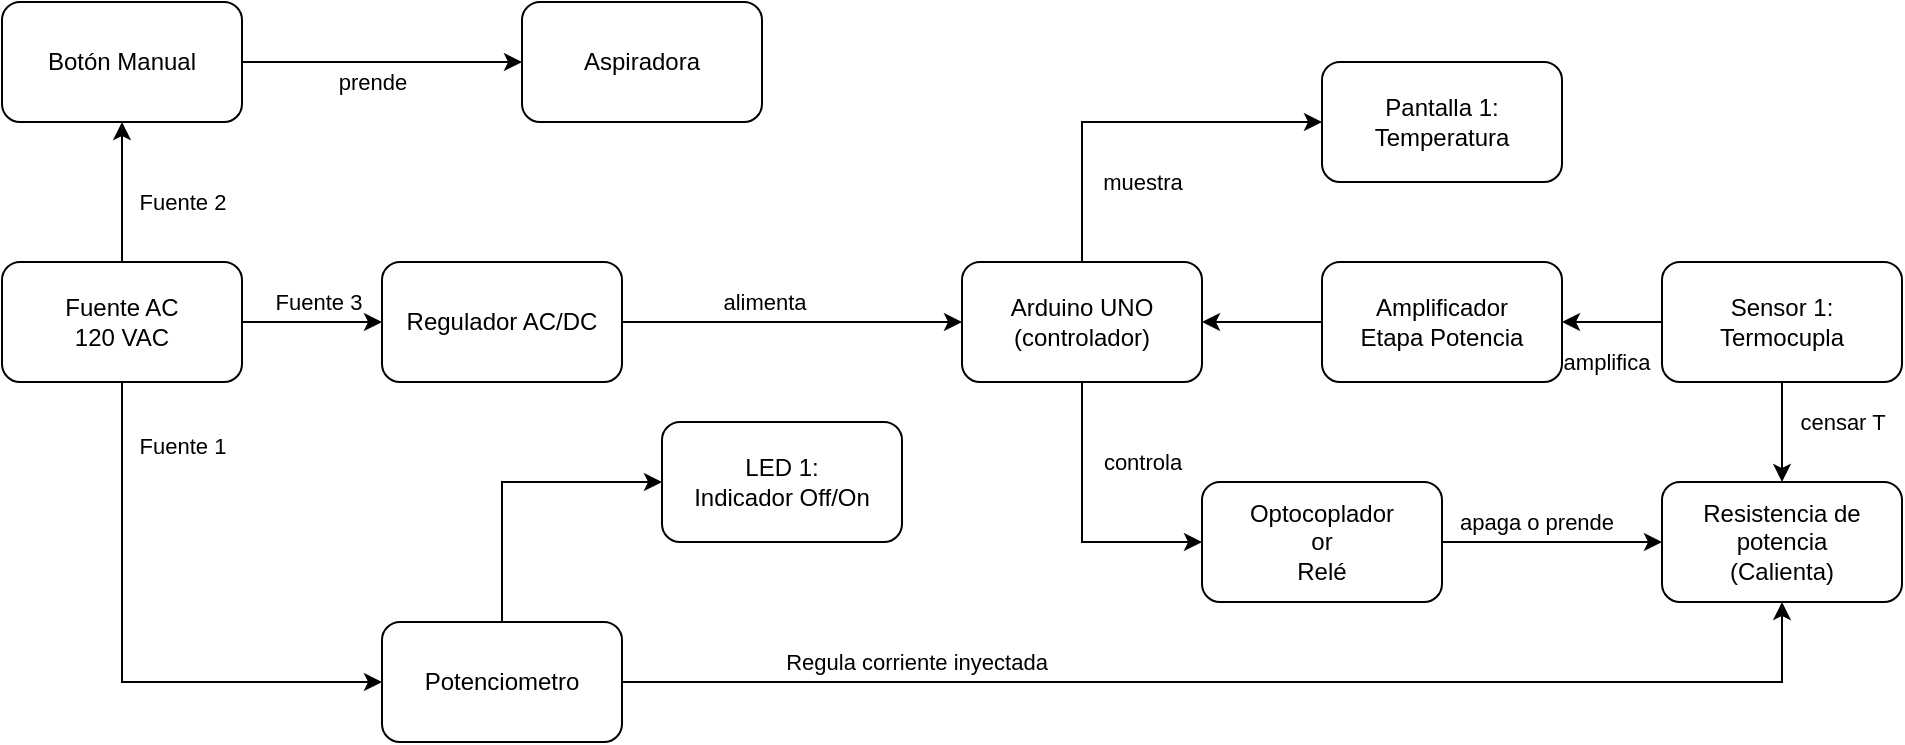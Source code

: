 <mxfile version="25.0.1">
  <diagram name="Página-1" id="yNcpjdk3RDNo13DC7Str">
    <mxGraphModel dx="1120" dy="442" grid="1" gridSize="10" guides="1" tooltips="1" connect="1" arrows="1" fold="1" page="1" pageScale="1" pageWidth="827" pageHeight="1169" math="0" shadow="0">
      <root>
        <mxCell id="0" />
        <mxCell id="1" parent="0" />
        <mxCell id="Ge8NZZEA4h7eeyGSVmn_-33" style="edgeStyle=orthogonalEdgeStyle;rounded=0;orthogonalLoop=1;jettySize=auto;html=1;exitX=0.5;exitY=0;exitDx=0;exitDy=0;" parent="1" source="Ge8NZZEA4h7eeyGSVmn_-2" target="Ge8NZZEA4h7eeyGSVmn_-32" edge="1">
          <mxGeometry relative="1" as="geometry" />
        </mxCell>
        <mxCell id="TDv_XsuFNwHA5ezzhaTB-3" value="Fuente 2" style="edgeLabel;html=1;align=center;verticalAlign=middle;resizable=0;points=[];" parent="Ge8NZZEA4h7eeyGSVmn_-33" vertex="1" connectable="0">
          <mxGeometry x="-0.145" relative="1" as="geometry">
            <mxPoint x="30" as="offset" />
          </mxGeometry>
        </mxCell>
        <mxCell id="Ge8NZZEA4h7eeyGSVmn_-37" value="" style="edgeStyle=orthogonalEdgeStyle;rounded=0;orthogonalLoop=1;jettySize=auto;html=1;entryX=0;entryY=0.5;entryDx=0;entryDy=0;" parent="1" source="Ge8NZZEA4h7eeyGSVmn_-2" target="Ge8NZZEA4h7eeyGSVmn_-3" edge="1">
          <mxGeometry relative="1" as="geometry">
            <mxPoint x="160" y="240" as="targetPoint" />
          </mxGeometry>
        </mxCell>
        <mxCell id="TDv_XsuFNwHA5ezzhaTB-5" value="Fuente 3" style="edgeLabel;html=1;align=center;verticalAlign=middle;resizable=0;points=[];" parent="Ge8NZZEA4h7eeyGSVmn_-37" vertex="1" connectable="0">
          <mxGeometry x="0.091" y="-1" relative="1" as="geometry">
            <mxPoint y="-11" as="offset" />
          </mxGeometry>
        </mxCell>
        <mxCell id="TDv_XsuFNwHA5ezzhaTB-11" style="edgeStyle=orthogonalEdgeStyle;rounded=0;orthogonalLoop=1;jettySize=auto;html=1;entryX=0;entryY=0.5;entryDx=0;entryDy=0;" parent="1" source="Ge8NZZEA4h7eeyGSVmn_-2" target="TDv_XsuFNwHA5ezzhaTB-7" edge="1">
          <mxGeometry relative="1" as="geometry">
            <Array as="points">
              <mxPoint x="60" y="420" />
            </Array>
          </mxGeometry>
        </mxCell>
        <mxCell id="TDv_XsuFNwHA5ezzhaTB-16" value="Fuente 1" style="edgeLabel;html=1;align=center;verticalAlign=middle;resizable=0;points=[];" parent="TDv_XsuFNwHA5ezzhaTB-11" vertex="1" connectable="0">
          <mxGeometry x="-0.75" y="-4" relative="1" as="geometry">
            <mxPoint x="34" y="-3" as="offset" />
          </mxGeometry>
        </mxCell>
        <mxCell id="Ge8NZZEA4h7eeyGSVmn_-2" value="Fuente AC&lt;div&gt;120 VAC&lt;/div&gt;" style="rounded=1;whiteSpace=wrap;html=1;" parent="1" vertex="1">
          <mxGeometry y="210" width="120" height="60" as="geometry" />
        </mxCell>
        <mxCell id="Ge8NZZEA4h7eeyGSVmn_-7" value="" style="edgeStyle=orthogonalEdgeStyle;rounded=0;orthogonalLoop=1;jettySize=auto;html=1;" parent="1" source="Ge8NZZEA4h7eeyGSVmn_-3" target="Ge8NZZEA4h7eeyGSVmn_-4" edge="1">
          <mxGeometry relative="1" as="geometry" />
        </mxCell>
        <mxCell id="TDv_XsuFNwHA5ezzhaTB-6" value="alimenta" style="edgeLabel;html=1;align=center;verticalAlign=middle;resizable=0;points=[];" parent="Ge8NZZEA4h7eeyGSVmn_-7" vertex="1" connectable="0">
          <mxGeometry x="-0.169" y="2" relative="1" as="geometry">
            <mxPoint y="-8" as="offset" />
          </mxGeometry>
        </mxCell>
        <mxCell id="Ge8NZZEA4h7eeyGSVmn_-3" value="Regulador AC/DC" style="rounded=1;whiteSpace=wrap;html=1;" parent="1" vertex="1">
          <mxGeometry x="190" y="210" width="120" height="60" as="geometry" />
        </mxCell>
        <mxCell id="Ge8NZZEA4h7eeyGSVmn_-23" value="" style="edgeStyle=orthogonalEdgeStyle;rounded=0;orthogonalLoop=1;jettySize=auto;html=1;" parent="1" source="Ge8NZZEA4h7eeyGSVmn_-4" target="Ge8NZZEA4h7eeyGSVmn_-22" edge="1">
          <mxGeometry relative="1" as="geometry">
            <Array as="points">
              <mxPoint x="540" y="350" />
            </Array>
          </mxGeometry>
        </mxCell>
        <mxCell id="TDv_XsuFNwHA5ezzhaTB-21" value="controla" style="edgeLabel;html=1;align=center;verticalAlign=middle;resizable=0;points=[];" parent="Ge8NZZEA4h7eeyGSVmn_-23" vertex="1" connectable="0">
          <mxGeometry x="-0.1" y="2" relative="1" as="geometry">
            <mxPoint x="28" y="-23" as="offset" />
          </mxGeometry>
        </mxCell>
        <mxCell id="Ge8NZZEA4h7eeyGSVmn_-31" style="edgeStyle=orthogonalEdgeStyle;rounded=0;orthogonalLoop=1;jettySize=auto;html=1;entryX=0;entryY=0.5;entryDx=0;entryDy=0;" parent="1" source="Ge8NZZEA4h7eeyGSVmn_-4" target="Ge8NZZEA4h7eeyGSVmn_-28" edge="1">
          <mxGeometry relative="1" as="geometry">
            <Array as="points">
              <mxPoint x="540" y="140" />
            </Array>
          </mxGeometry>
        </mxCell>
        <mxCell id="TDv_XsuFNwHA5ezzhaTB-20" value="muestra" style="edgeLabel;html=1;align=center;verticalAlign=middle;resizable=0;points=[];" parent="Ge8NZZEA4h7eeyGSVmn_-31" vertex="1" connectable="0">
          <mxGeometry x="-0.547" y="-3" relative="1" as="geometry">
            <mxPoint x="27" y="3" as="offset" />
          </mxGeometry>
        </mxCell>
        <mxCell id="Ge8NZZEA4h7eeyGSVmn_-4" value="Arduino UNO&lt;div&gt;(controlador)&lt;/div&gt;" style="rounded=1;whiteSpace=wrap;html=1;" parent="1" vertex="1">
          <mxGeometry x="480" y="210" width="120" height="60" as="geometry" />
        </mxCell>
        <mxCell id="Ge8NZZEA4h7eeyGSVmn_-5" value="Aspiradora" style="rounded=1;whiteSpace=wrap;html=1;" parent="1" vertex="1">
          <mxGeometry x="260" y="80" width="120" height="60" as="geometry" />
        </mxCell>
        <mxCell id="Ge8NZZEA4h7eeyGSVmn_-18" value="" style="edgeStyle=orthogonalEdgeStyle;rounded=0;orthogonalLoop=1;jettySize=auto;html=1;" parent="1" source="Ge8NZZEA4h7eeyGSVmn_-15" target="Ge8NZZEA4h7eeyGSVmn_-17" edge="1">
          <mxGeometry relative="1" as="geometry" />
        </mxCell>
        <mxCell id="mFB-oku0Ica9s5j53hUT-1" value="amplifica" style="edgeLabel;html=1;align=center;verticalAlign=middle;resizable=0;points=[];" vertex="1" connectable="0" parent="Ge8NZZEA4h7eeyGSVmn_-18">
          <mxGeometry x="0.12" y="-1" relative="1" as="geometry">
            <mxPoint y="21" as="offset" />
          </mxGeometry>
        </mxCell>
        <mxCell id="Ge8NZZEA4h7eeyGSVmn_-35" value="" style="edgeStyle=orthogonalEdgeStyle;rounded=0;orthogonalLoop=1;jettySize=auto;html=1;" parent="1" source="Ge8NZZEA4h7eeyGSVmn_-15" target="Ge8NZZEA4h7eeyGSVmn_-16" edge="1">
          <mxGeometry relative="1" as="geometry" />
        </mxCell>
        <mxCell id="TDv_XsuFNwHA5ezzhaTB-17" value="censar T" style="edgeLabel;html=1;align=center;verticalAlign=middle;resizable=0;points=[];" parent="Ge8NZZEA4h7eeyGSVmn_-35" vertex="1" connectable="0">
          <mxGeometry x="0.32" relative="1" as="geometry">
            <mxPoint x="30" y="-13" as="offset" />
          </mxGeometry>
        </mxCell>
        <mxCell id="Ge8NZZEA4h7eeyGSVmn_-15" value="&lt;div&gt;Sensor 1:&lt;/div&gt;Termocupla" style="rounded=1;whiteSpace=wrap;html=1;" parent="1" vertex="1">
          <mxGeometry x="830" y="210" width="120" height="60" as="geometry" />
        </mxCell>
        <mxCell id="Ge8NZZEA4h7eeyGSVmn_-16" value="Resistencia de potencia&lt;div&gt;(Calienta)&lt;/div&gt;" style="rounded=1;whiteSpace=wrap;html=1;" parent="1" vertex="1">
          <mxGeometry x="830" y="320" width="120" height="60" as="geometry" />
        </mxCell>
        <mxCell id="Ge8NZZEA4h7eeyGSVmn_-19" value="" style="edgeStyle=orthogonalEdgeStyle;rounded=0;orthogonalLoop=1;jettySize=auto;html=1;" parent="1" source="Ge8NZZEA4h7eeyGSVmn_-17" target="Ge8NZZEA4h7eeyGSVmn_-4" edge="1">
          <mxGeometry relative="1" as="geometry" />
        </mxCell>
        <mxCell id="Ge8NZZEA4h7eeyGSVmn_-17" value="Amplificador&lt;div&gt;Etapa Potencia&lt;/div&gt;" style="rounded=1;whiteSpace=wrap;html=1;" parent="1" vertex="1">
          <mxGeometry x="660" y="210" width="120" height="60" as="geometry" />
        </mxCell>
        <mxCell id="Ge8NZZEA4h7eeyGSVmn_-24" value="" style="edgeStyle=orthogonalEdgeStyle;rounded=0;orthogonalLoop=1;jettySize=auto;html=1;" parent="1" source="Ge8NZZEA4h7eeyGSVmn_-22" target="Ge8NZZEA4h7eeyGSVmn_-16" edge="1">
          <mxGeometry relative="1" as="geometry" />
        </mxCell>
        <mxCell id="TDv_XsuFNwHA5ezzhaTB-15" value="apaga o prende" style="edgeLabel;html=1;align=center;verticalAlign=middle;resizable=0;points=[];" parent="Ge8NZZEA4h7eeyGSVmn_-24" vertex="1" connectable="0">
          <mxGeometry x="-0.356" y="3" relative="1" as="geometry">
            <mxPoint x="11" y="-7" as="offset" />
          </mxGeometry>
        </mxCell>
        <mxCell id="Ge8NZZEA4h7eeyGSVmn_-22" value="&lt;div&gt;Optocoplador&lt;/div&gt;&lt;div&gt;or&lt;/div&gt;&lt;div&gt;Relé&lt;br&gt;&lt;/div&gt;" style="rounded=1;whiteSpace=wrap;html=1;" parent="1" vertex="1">
          <mxGeometry x="600" y="320" width="120" height="60" as="geometry" />
        </mxCell>
        <mxCell id="Ge8NZZEA4h7eeyGSVmn_-28" value="Pantalla 1:&lt;div&gt;Temperatura&lt;/div&gt;" style="rounded=1;whiteSpace=wrap;html=1;" parent="1" vertex="1">
          <mxGeometry x="660" y="110" width="120" height="60" as="geometry" />
        </mxCell>
        <mxCell id="Ge8NZZEA4h7eeyGSVmn_-29" value="&lt;div&gt;LED 1:&lt;/div&gt;Indicador Off/On" style="rounded=1;whiteSpace=wrap;html=1;" parent="1" vertex="1">
          <mxGeometry x="330" y="290" width="120" height="60" as="geometry" />
        </mxCell>
        <mxCell id="Ge8NZZEA4h7eeyGSVmn_-34" style="edgeStyle=orthogonalEdgeStyle;rounded=0;orthogonalLoop=1;jettySize=auto;html=1;exitX=1;exitY=0.5;exitDx=0;exitDy=0;entryX=0;entryY=0.5;entryDx=0;entryDy=0;" parent="1" source="Ge8NZZEA4h7eeyGSVmn_-32" target="Ge8NZZEA4h7eeyGSVmn_-5" edge="1">
          <mxGeometry relative="1" as="geometry" />
        </mxCell>
        <mxCell id="TDv_XsuFNwHA5ezzhaTB-22" value="prende" style="edgeLabel;html=1;align=center;verticalAlign=middle;resizable=0;points=[];" parent="Ge8NZZEA4h7eeyGSVmn_-34" vertex="1" connectable="0">
          <mxGeometry x="-0.072" y="-4" relative="1" as="geometry">
            <mxPoint y="6" as="offset" />
          </mxGeometry>
        </mxCell>
        <mxCell id="Ge8NZZEA4h7eeyGSVmn_-32" value="Botón Manual" style="rounded=1;whiteSpace=wrap;html=1;" parent="1" vertex="1">
          <mxGeometry y="80" width="120" height="60" as="geometry" />
        </mxCell>
        <mxCell id="TDv_XsuFNwHA5ezzhaTB-12" value="" style="edgeStyle=orthogonalEdgeStyle;rounded=0;orthogonalLoop=1;jettySize=auto;html=1;entryX=0;entryY=0.5;entryDx=0;entryDy=0;" parent="1" source="TDv_XsuFNwHA5ezzhaTB-7" target="Ge8NZZEA4h7eeyGSVmn_-29" edge="1">
          <mxGeometry relative="1" as="geometry">
            <Array as="points">
              <mxPoint x="250" y="320" />
            </Array>
          </mxGeometry>
        </mxCell>
        <mxCell id="TDv_XsuFNwHA5ezzhaTB-13" style="edgeStyle=orthogonalEdgeStyle;rounded=0;orthogonalLoop=1;jettySize=auto;html=1;entryX=0.5;entryY=1;entryDx=0;entryDy=0;" parent="1" source="TDv_XsuFNwHA5ezzhaTB-7" target="Ge8NZZEA4h7eeyGSVmn_-16" edge="1">
          <mxGeometry relative="1" as="geometry" />
        </mxCell>
        <mxCell id="TDv_XsuFNwHA5ezzhaTB-14" value="Regula corriente inyectada" style="edgeLabel;html=1;align=center;verticalAlign=middle;resizable=0;points=[];" parent="TDv_XsuFNwHA5ezzhaTB-13" vertex="1" connectable="0">
          <mxGeometry x="-0.335" y="-3" relative="1" as="geometry">
            <mxPoint x="-59" y="-13" as="offset" />
          </mxGeometry>
        </mxCell>
        <mxCell id="TDv_XsuFNwHA5ezzhaTB-7" value="Potenciometro" style="rounded=1;whiteSpace=wrap;html=1;" parent="1" vertex="1">
          <mxGeometry x="190" y="390" width="120" height="60" as="geometry" />
        </mxCell>
      </root>
    </mxGraphModel>
  </diagram>
</mxfile>

